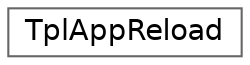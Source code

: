 digraph "Graphical Class Hierarchy"
{
 // LATEX_PDF_SIZE
  bgcolor="transparent";
  edge [fontname=Helvetica,fontsize=14,labelfontname=Helvetica,labelfontsize=14];
  node [fontname=Helvetica,fontsize=14,shape=box,height=0.2,width=0.4];
  rankdir="LR";
  Node0 [id="Node000000",label="TplAppReload",height=0.2,width=0.4,color="grey40", fillcolor="white", style="filled",URL="$da/d00/classTplAppReload.html",tooltip=" "];
}
